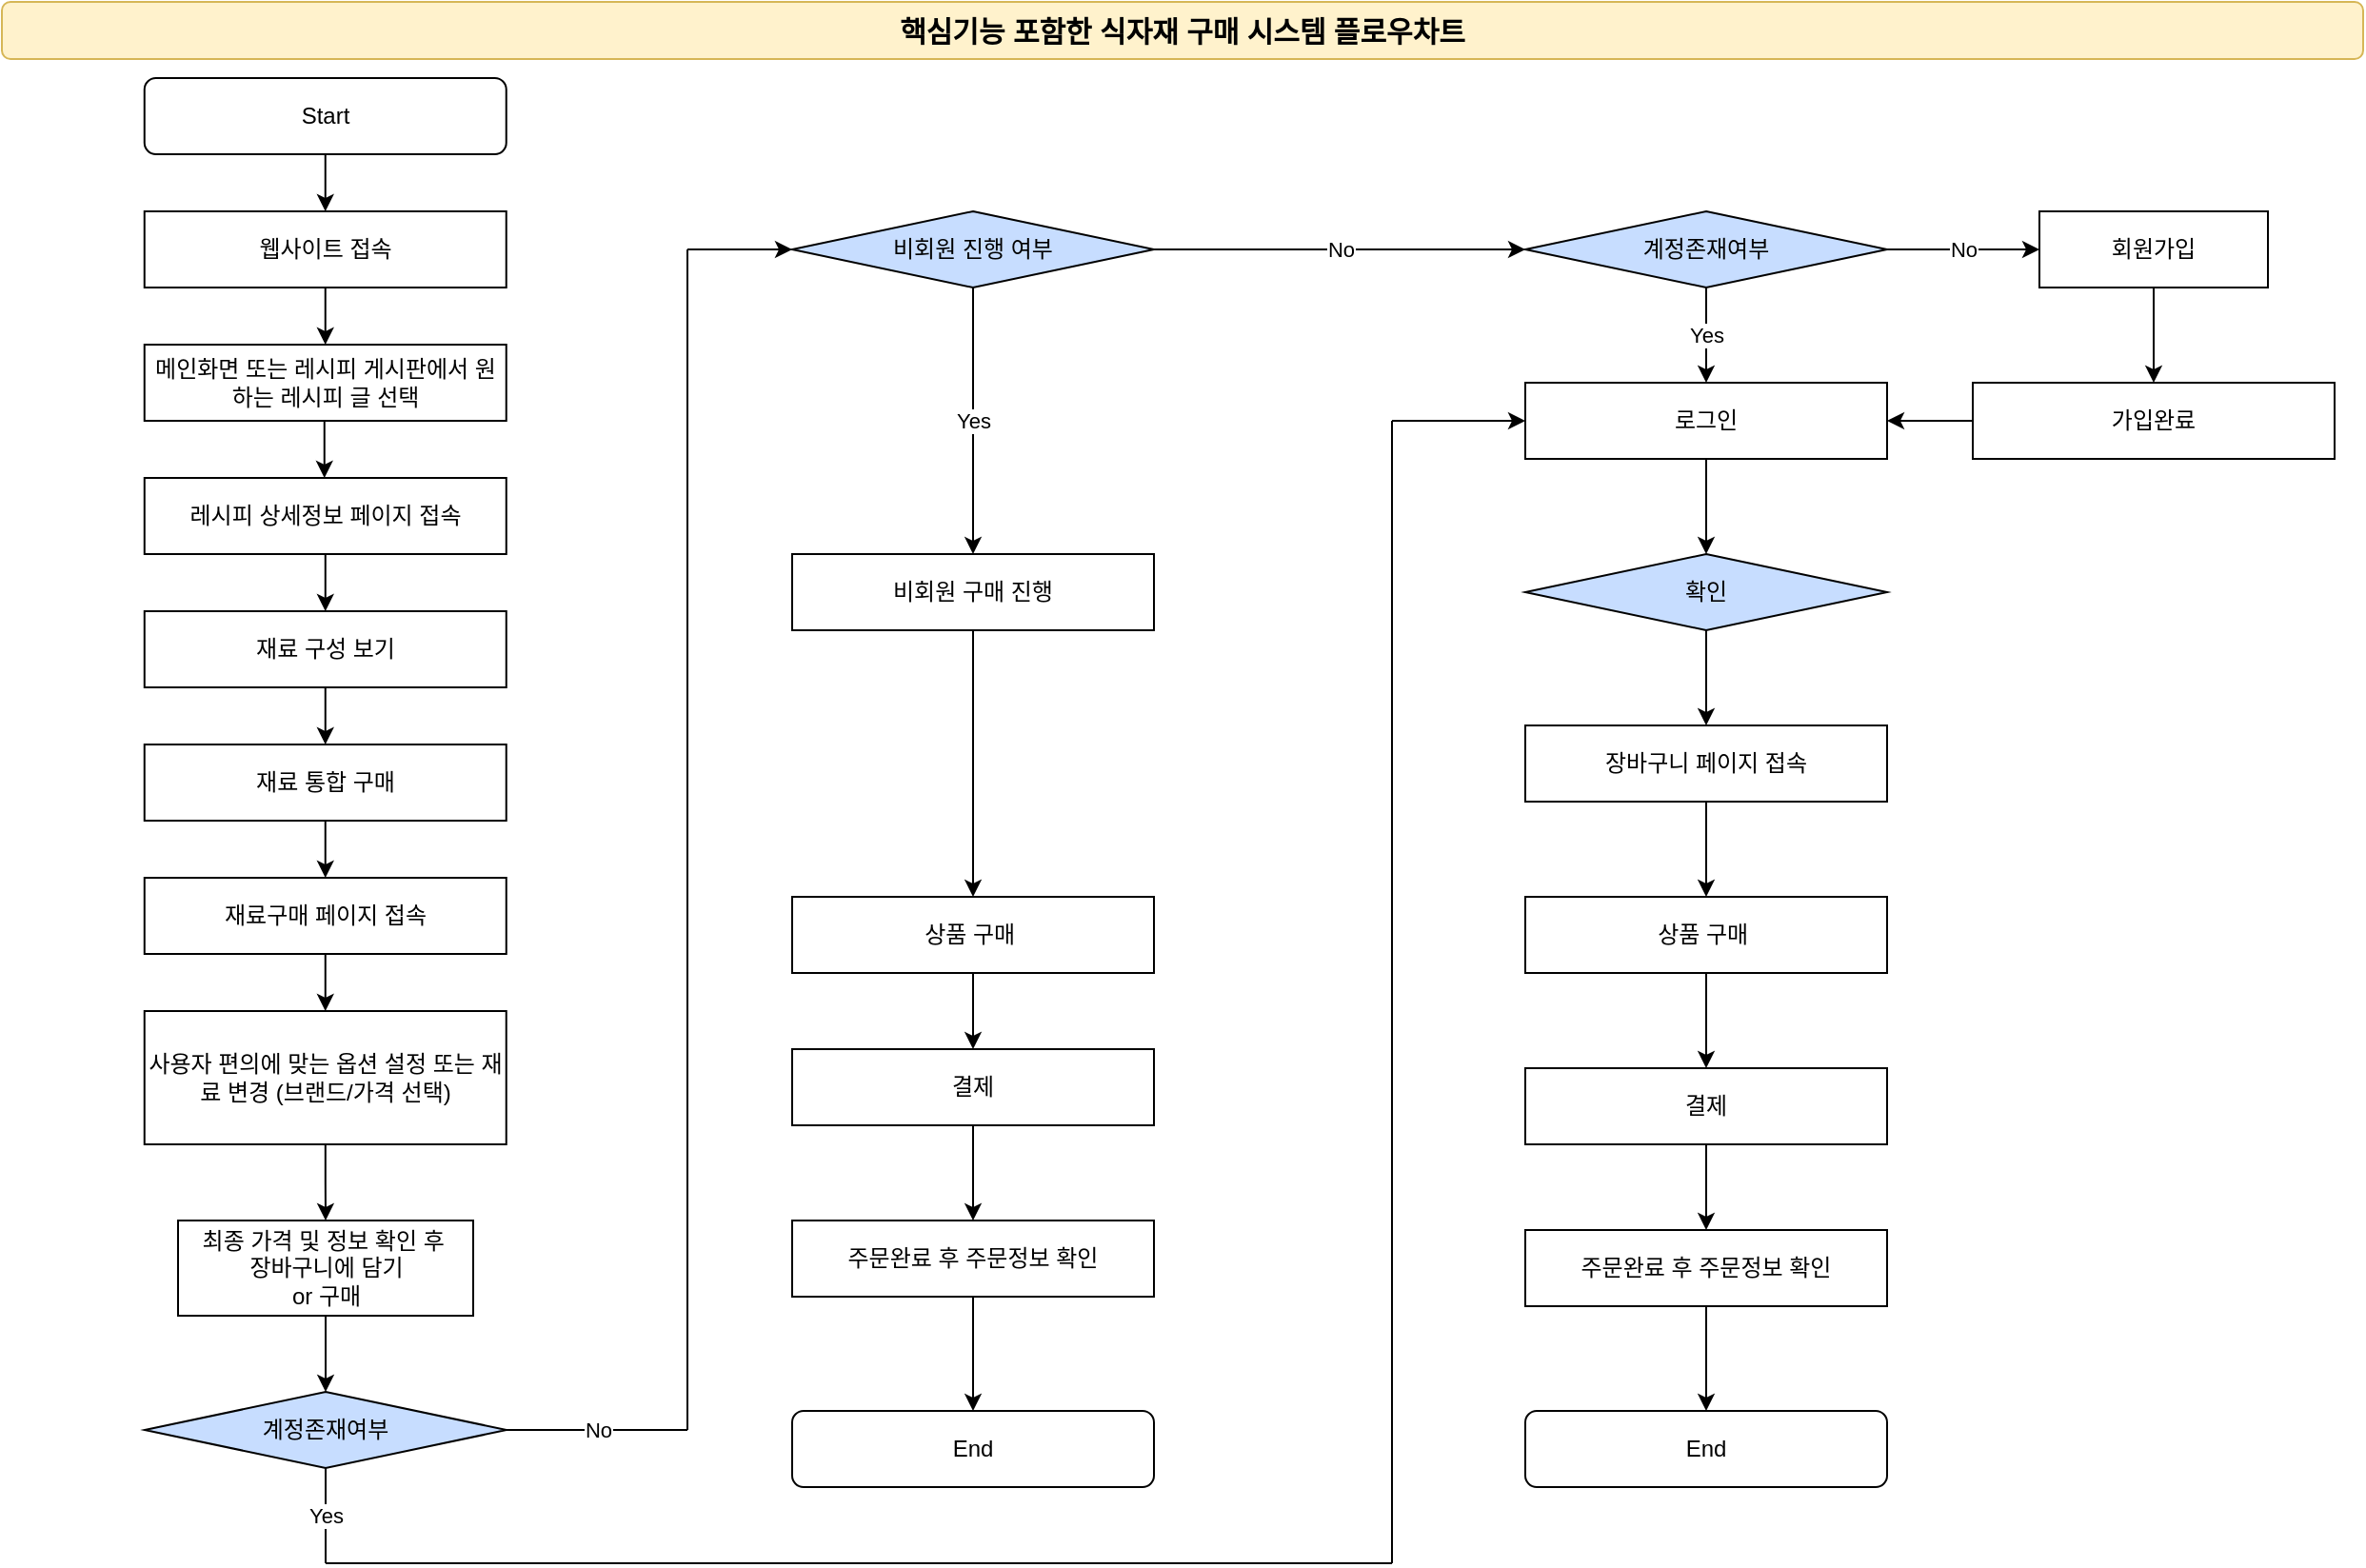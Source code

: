 <mxfile version="25.0.2">
  <diagram name="페이지-1" id="EfS1Gos2fy-ATIKUe4As">
    <mxGraphModel dx="2209" dy="888" grid="1" gridSize="10" guides="1" tooltips="1" connect="1" arrows="1" fold="1" page="1" pageScale="1" pageWidth="700" pageHeight="1000" math="0" shadow="0">
      <root>
        <mxCell id="0" />
        <mxCell id="1" parent="0" />
        <mxCell id="6yk_5HopeCoyOLaYjuqj-57" style="edgeStyle=orthogonalEdgeStyle;rounded=0;orthogonalLoop=1;jettySize=auto;html=1;exitX=0.5;exitY=1;exitDx=0;exitDy=0;entryX=0.5;entryY=0;entryDx=0;entryDy=0;" edge="1" parent="1" source="6yk_5HopeCoyOLaYjuqj-5" target="6yk_5HopeCoyOLaYjuqj-13">
          <mxGeometry relative="1" as="geometry" />
        </mxCell>
        <mxCell id="6yk_5HopeCoyOLaYjuqj-5" value="웹사이트 접속" style="rounded=0;whiteSpace=wrap;html=1;" vertex="1" parent="1">
          <mxGeometry x="-205.13" y="110" width="190" height="40" as="geometry" />
        </mxCell>
        <mxCell id="6yk_5HopeCoyOLaYjuqj-12" value="&lt;b&gt;&lt;font style=&quot;font-size: 15px;&quot;&gt;핵심기능 포함한 식자재 구매 시스템 플로우차트&lt;/font&gt;&lt;/b&gt;" style="rounded=1;whiteSpace=wrap;html=1;fillColor=#fff2cc;strokeColor=#d6b656;" vertex="1" parent="1">
          <mxGeometry x="-280" width="1240" height="30" as="geometry" />
        </mxCell>
        <mxCell id="6yk_5HopeCoyOLaYjuqj-13" value="메인화면 또는 레시피 게시판에서 원하는 레시피 글 선택" style="rounded=0;whiteSpace=wrap;html=1;" vertex="1" parent="1">
          <mxGeometry x="-205.13" y="180" width="190" height="40" as="geometry" />
        </mxCell>
        <mxCell id="6yk_5HopeCoyOLaYjuqj-14" value="레시피 상세정보 페이지 접속" style="rounded=0;whiteSpace=wrap;html=1;" vertex="1" parent="1">
          <mxGeometry x="-205.12" y="250" width="190" height="40" as="geometry" />
        </mxCell>
        <mxCell id="6yk_5HopeCoyOLaYjuqj-15" value="재료 구성 보기" style="rounded=0;whiteSpace=wrap;html=1;" vertex="1" parent="1">
          <mxGeometry x="-205.12" y="320" width="190" height="40" as="geometry" />
        </mxCell>
        <mxCell id="6yk_5HopeCoyOLaYjuqj-16" value="재료 통합 구매" style="rounded=0;whiteSpace=wrap;html=1;" vertex="1" parent="1">
          <mxGeometry x="-205.13" y="390" width="190" height="40" as="geometry" />
        </mxCell>
        <mxCell id="6yk_5HopeCoyOLaYjuqj-17" value="재료구매 페이지 접속" style="rounded=0;whiteSpace=wrap;html=1;" vertex="1" parent="1">
          <mxGeometry x="-205.12" y="460" width="190" height="40" as="geometry" />
        </mxCell>
        <mxCell id="6yk_5HopeCoyOLaYjuqj-78" value="" style="edgeStyle=orthogonalEdgeStyle;rounded=0;orthogonalLoop=1;jettySize=auto;html=1;" edge="1" parent="1" source="6yk_5HopeCoyOLaYjuqj-18" target="6yk_5HopeCoyOLaYjuqj-19">
          <mxGeometry relative="1" as="geometry" />
        </mxCell>
        <mxCell id="6yk_5HopeCoyOLaYjuqj-18" value="사용자 편의에 맞는 옵션 설정 또는 재료 변경 (브랜드/가격 선택)" style="rounded=0;whiteSpace=wrap;html=1;" vertex="1" parent="1">
          <mxGeometry x="-205.13" y="530" width="190" height="70" as="geometry" />
        </mxCell>
        <mxCell id="6yk_5HopeCoyOLaYjuqj-79" value="" style="edgeStyle=orthogonalEdgeStyle;rounded=0;orthogonalLoop=1;jettySize=auto;html=1;" edge="1" parent="1" source="6yk_5HopeCoyOLaYjuqj-19" target="6yk_5HopeCoyOLaYjuqj-43">
          <mxGeometry relative="1" as="geometry" />
        </mxCell>
        <mxCell id="6yk_5HopeCoyOLaYjuqj-19" value="최종 가격 및 정보 확인 후&amp;nbsp;&lt;div&gt;장바구니에 담기 &lt;br&gt;or 구매&lt;/div&gt;" style="rounded=0;whiteSpace=wrap;html=1;" vertex="1" parent="1">
          <mxGeometry x="-187.5" y="640" width="155" height="50" as="geometry" />
        </mxCell>
        <mxCell id="6yk_5HopeCoyOLaYjuqj-123" value="" style="edgeStyle=orthogonalEdgeStyle;rounded=0;orthogonalLoop=1;jettySize=auto;html=1;" edge="1" parent="1" source="6yk_5HopeCoyOLaYjuqj-23" target="6yk_5HopeCoyOLaYjuqj-121">
          <mxGeometry relative="1" as="geometry" />
        </mxCell>
        <mxCell id="6yk_5HopeCoyOLaYjuqj-23" value="장바구니 페이지 접속" style="rounded=0;whiteSpace=wrap;html=1;" vertex="1" parent="1">
          <mxGeometry x="520" y="380" width="190" height="40" as="geometry" />
        </mxCell>
        <mxCell id="6yk_5HopeCoyOLaYjuqj-120" value="" style="edgeStyle=orthogonalEdgeStyle;rounded=0;orthogonalLoop=1;jettySize=auto;html=1;" edge="1" parent="1" source="6yk_5HopeCoyOLaYjuqj-25" target="6yk_5HopeCoyOLaYjuqj-23">
          <mxGeometry relative="1" as="geometry" />
        </mxCell>
        <mxCell id="6yk_5HopeCoyOLaYjuqj-25" value="확인" style="rhombus;whiteSpace=wrap;html=1;fillColor=#C7DDFF;" vertex="1" parent="1">
          <mxGeometry x="520" y="290" width="190" height="40" as="geometry" />
        </mxCell>
        <mxCell id="6yk_5HopeCoyOLaYjuqj-119" value="" style="edgeStyle=orthogonalEdgeStyle;rounded=0;orthogonalLoop=1;jettySize=auto;html=1;" edge="1" parent="1" source="6yk_5HopeCoyOLaYjuqj-36" target="6yk_5HopeCoyOLaYjuqj-25">
          <mxGeometry relative="1" as="geometry" />
        </mxCell>
        <mxCell id="6yk_5HopeCoyOLaYjuqj-36" value="로그인" style="rounded=0;whiteSpace=wrap;html=1;" vertex="1" parent="1">
          <mxGeometry x="520" y="200" width="190" height="40" as="geometry" />
        </mxCell>
        <mxCell id="6yk_5HopeCoyOLaYjuqj-127" value="" style="edgeStyle=orthogonalEdgeStyle;rounded=0;orthogonalLoop=1;jettySize=auto;html=1;" edge="1" parent="1" source="6yk_5HopeCoyOLaYjuqj-37" target="6yk_5HopeCoyOLaYjuqj-126">
          <mxGeometry relative="1" as="geometry" />
        </mxCell>
        <mxCell id="6yk_5HopeCoyOLaYjuqj-37" value="비회원 구매 진행" style="rounded=0;whiteSpace=wrap;html=1;" vertex="1" parent="1">
          <mxGeometry x="135" y="290" width="190" height="40" as="geometry" />
        </mxCell>
        <mxCell id="6yk_5HopeCoyOLaYjuqj-118" value="" style="edgeStyle=orthogonalEdgeStyle;rounded=0;orthogonalLoop=1;jettySize=auto;html=1;" edge="1" parent="1" source="6yk_5HopeCoyOLaYjuqj-38" target="6yk_5HopeCoyOLaYjuqj-36">
          <mxGeometry relative="1" as="geometry" />
        </mxCell>
        <mxCell id="6yk_5HopeCoyOLaYjuqj-38" value="가입완료" style="rounded=0;whiteSpace=wrap;html=1;" vertex="1" parent="1">
          <mxGeometry x="755" y="200" width="190" height="40" as="geometry" />
        </mxCell>
        <mxCell id="6yk_5HopeCoyOLaYjuqj-41" value="Start" style="rounded=1;whiteSpace=wrap;html=1;" vertex="1" parent="1">
          <mxGeometry x="-205.13" y="40" width="190" height="40" as="geometry" />
        </mxCell>
        <mxCell id="6yk_5HopeCoyOLaYjuqj-42" value="End" style="rounded=1;whiteSpace=wrap;html=1;" vertex="1" parent="1">
          <mxGeometry x="520.0" y="740" width="190" height="40" as="geometry" />
        </mxCell>
        <mxCell id="6yk_5HopeCoyOLaYjuqj-43" value="계정존재여부" style="rhombus;whiteSpace=wrap;html=1;fillColor=#C7DDFF;" vertex="1" parent="1">
          <mxGeometry x="-205" y="730" width="190" height="40" as="geometry" />
        </mxCell>
        <mxCell id="6yk_5HopeCoyOLaYjuqj-52" style="edgeStyle=orthogonalEdgeStyle;rounded=0;orthogonalLoop=1;jettySize=auto;html=1;exitX=0.5;exitY=1;exitDx=0;exitDy=0;" edge="1" parent="1" source="6yk_5HopeCoyOLaYjuqj-13" target="6yk_5HopeCoyOLaYjuqj-13">
          <mxGeometry relative="1" as="geometry" />
        </mxCell>
        <mxCell id="6yk_5HopeCoyOLaYjuqj-54" value="" style="endArrow=classic;html=1;rounded=0;exitX=0.5;exitY=1;exitDx=0;exitDy=0;entryX=0.5;entryY=0;entryDx=0;entryDy=0;" edge="1" parent="1" source="6yk_5HopeCoyOLaYjuqj-41" target="6yk_5HopeCoyOLaYjuqj-5">
          <mxGeometry width="50" height="50" relative="1" as="geometry">
            <mxPoint x="270" y="360" as="sourcePoint" />
            <mxPoint x="320" y="310" as="targetPoint" />
          </mxGeometry>
        </mxCell>
        <mxCell id="6yk_5HopeCoyOLaYjuqj-58" style="edgeStyle=orthogonalEdgeStyle;rounded=0;orthogonalLoop=1;jettySize=auto;html=1;exitX=0.5;exitY=1;exitDx=0;exitDy=0;entryX=0.5;entryY=0;entryDx=0;entryDy=0;" edge="1" parent="1">
          <mxGeometry relative="1" as="geometry">
            <mxPoint x="-110.63" y="220" as="sourcePoint" />
            <mxPoint x="-110.63" y="250" as="targetPoint" />
          </mxGeometry>
        </mxCell>
        <mxCell id="6yk_5HopeCoyOLaYjuqj-64" value="" style="endArrow=classic;html=1;rounded=0;exitX=0.5;exitY=1;exitDx=0;exitDy=0;" edge="1" parent="1" source="6yk_5HopeCoyOLaYjuqj-16" target="6yk_5HopeCoyOLaYjuqj-17">
          <mxGeometry width="50" height="50" relative="1" as="geometry">
            <mxPoint x="270" y="360" as="sourcePoint" />
            <mxPoint x="320" y="310" as="targetPoint" />
          </mxGeometry>
        </mxCell>
        <mxCell id="6yk_5HopeCoyOLaYjuqj-66" value="" style="endArrow=classic;html=1;rounded=0;exitX=0.5;exitY=1;exitDx=0;exitDy=0;entryX=0.5;entryY=0;entryDx=0;entryDy=0;" edge="1" parent="1" source="6yk_5HopeCoyOLaYjuqj-14" target="6yk_5HopeCoyOLaYjuqj-15">
          <mxGeometry width="50" height="50" relative="1" as="geometry">
            <mxPoint x="270" y="360" as="sourcePoint" />
            <mxPoint x="320" y="310" as="targetPoint" />
          </mxGeometry>
        </mxCell>
        <mxCell id="6yk_5HopeCoyOLaYjuqj-67" value="" style="endArrow=classic;html=1;rounded=0;exitX=0.5;exitY=1;exitDx=0;exitDy=0;entryX=0.5;entryY=0;entryDx=0;entryDy=0;" edge="1" parent="1" source="6yk_5HopeCoyOLaYjuqj-15" target="6yk_5HopeCoyOLaYjuqj-16">
          <mxGeometry width="50" height="50" relative="1" as="geometry">
            <mxPoint x="270" y="360" as="sourcePoint" />
            <mxPoint x="320" y="310" as="targetPoint" />
          </mxGeometry>
        </mxCell>
        <mxCell id="6yk_5HopeCoyOLaYjuqj-107" value="Yes" style="edgeStyle=orthogonalEdgeStyle;rounded=0;orthogonalLoop=1;jettySize=auto;html=1;entryX=0.5;entryY=0;entryDx=0;entryDy=0;" edge="1" parent="1" source="6yk_5HopeCoyOLaYjuqj-70" target="6yk_5HopeCoyOLaYjuqj-37">
          <mxGeometry relative="1" as="geometry">
            <mxPoint x="230" y="210" as="targetPoint" />
          </mxGeometry>
        </mxCell>
        <mxCell id="6yk_5HopeCoyOLaYjuqj-70" value="비회원 진행 여부" style="rhombus;whiteSpace=wrap;html=1;fillColor=#C7DDFF;" vertex="1" parent="1">
          <mxGeometry x="135" y="110" width="190" height="40" as="geometry" />
        </mxCell>
        <mxCell id="6yk_5HopeCoyOLaYjuqj-73" value="" style="endArrow=classic;html=1;rounded=0;exitX=0.5;exitY=1;exitDx=0;exitDy=0;entryX=0.5;entryY=0;entryDx=0;entryDy=0;" edge="1" parent="1" source="6yk_5HopeCoyOLaYjuqj-17" target="6yk_5HopeCoyOLaYjuqj-18">
          <mxGeometry width="50" height="50" relative="1" as="geometry">
            <mxPoint x="270" y="660" as="sourcePoint" />
            <mxPoint x="320" y="610" as="targetPoint" />
          </mxGeometry>
        </mxCell>
        <mxCell id="6yk_5HopeCoyOLaYjuqj-95" value="No" style="endArrow=none;html=1;rounded=0;exitX=1;exitY=0.5;exitDx=0;exitDy=0;" edge="1" parent="1" source="6yk_5HopeCoyOLaYjuqj-43">
          <mxGeometry width="50" height="50" relative="1" as="geometry">
            <mxPoint x="320" y="410" as="sourcePoint" />
            <mxPoint x="80" y="750" as="targetPoint" />
          </mxGeometry>
        </mxCell>
        <mxCell id="6yk_5HopeCoyOLaYjuqj-96" value="" style="endArrow=none;html=1;rounded=0;" edge="1" parent="1">
          <mxGeometry width="50" height="50" relative="1" as="geometry">
            <mxPoint x="80" y="750" as="sourcePoint" />
            <mxPoint x="80" y="130" as="targetPoint" />
          </mxGeometry>
        </mxCell>
        <mxCell id="6yk_5HopeCoyOLaYjuqj-97" value="" style="endArrow=classic;html=1;rounded=0;entryX=0;entryY=0.5;entryDx=0;entryDy=0;" edge="1" parent="1">
          <mxGeometry width="50" height="50" relative="1" as="geometry">
            <mxPoint x="80" y="130" as="sourcePoint" />
            <mxPoint x="135" y="130" as="targetPoint" />
          </mxGeometry>
        </mxCell>
        <mxCell id="6yk_5HopeCoyOLaYjuqj-104" value="" style="endArrow=none;html=1;rounded=0;" edge="1" parent="1">
          <mxGeometry width="50" height="50" relative="1" as="geometry">
            <mxPoint x="-110" y="820" as="sourcePoint" />
            <mxPoint x="450" y="820" as="targetPoint" />
          </mxGeometry>
        </mxCell>
        <mxCell id="6yk_5HopeCoyOLaYjuqj-108" value="No" style="endArrow=classic;html=1;rounded=0;exitX=1;exitY=0.5;exitDx=0;exitDy=0;" edge="1" parent="1" source="6yk_5HopeCoyOLaYjuqj-70">
          <mxGeometry width="50" height="50" relative="1" as="geometry">
            <mxPoint x="410" y="560" as="sourcePoint" />
            <mxPoint x="520" y="130" as="targetPoint" />
          </mxGeometry>
        </mxCell>
        <mxCell id="6yk_5HopeCoyOLaYjuqj-110" value="Yes" style="endArrow=none;html=1;rounded=0;exitX=0.5;exitY=1;exitDx=0;exitDy=0;" edge="1" parent="1" source="6yk_5HopeCoyOLaYjuqj-43">
          <mxGeometry width="50" height="50" relative="1" as="geometry">
            <mxPoint x="410" y="560" as="sourcePoint" />
            <mxPoint x="-110" y="820" as="targetPoint" />
          </mxGeometry>
        </mxCell>
        <mxCell id="6yk_5HopeCoyOLaYjuqj-114" value="Yes" style="edgeStyle=orthogonalEdgeStyle;rounded=0;orthogonalLoop=1;jettySize=auto;html=1;" edge="1" parent="1" source="6yk_5HopeCoyOLaYjuqj-112" target="6yk_5HopeCoyOLaYjuqj-36">
          <mxGeometry relative="1" as="geometry" />
        </mxCell>
        <mxCell id="6yk_5HopeCoyOLaYjuqj-116" value="No" style="edgeStyle=orthogonalEdgeStyle;rounded=0;orthogonalLoop=1;jettySize=auto;html=1;" edge="1" parent="1" source="6yk_5HopeCoyOLaYjuqj-112" target="6yk_5HopeCoyOLaYjuqj-115">
          <mxGeometry relative="1" as="geometry" />
        </mxCell>
        <mxCell id="6yk_5HopeCoyOLaYjuqj-112" value="계정존재여부" style="rhombus;whiteSpace=wrap;html=1;fillColor=#C7DDFF;" vertex="1" parent="1">
          <mxGeometry x="520" y="110" width="190" height="40" as="geometry" />
        </mxCell>
        <mxCell id="6yk_5HopeCoyOLaYjuqj-117" value="" style="edgeStyle=orthogonalEdgeStyle;rounded=0;orthogonalLoop=1;jettySize=auto;html=1;" edge="1" parent="1" source="6yk_5HopeCoyOLaYjuqj-115" target="6yk_5HopeCoyOLaYjuqj-38">
          <mxGeometry relative="1" as="geometry" />
        </mxCell>
        <mxCell id="6yk_5HopeCoyOLaYjuqj-115" value="회원가입" style="rounded=0;whiteSpace=wrap;html=1;" vertex="1" parent="1">
          <mxGeometry x="790" y="110" width="120" height="40" as="geometry" />
        </mxCell>
        <mxCell id="6yk_5HopeCoyOLaYjuqj-124" value="" style="edgeStyle=orthogonalEdgeStyle;rounded=0;orthogonalLoop=1;jettySize=auto;html=1;" edge="1" parent="1" source="6yk_5HopeCoyOLaYjuqj-121" target="6yk_5HopeCoyOLaYjuqj-122">
          <mxGeometry relative="1" as="geometry" />
        </mxCell>
        <mxCell id="6yk_5HopeCoyOLaYjuqj-121" value="상품 구매&amp;nbsp;" style="rounded=0;whiteSpace=wrap;html=1;" vertex="1" parent="1">
          <mxGeometry x="520" y="470" width="190" height="40" as="geometry" />
        </mxCell>
        <mxCell id="6yk_5HopeCoyOLaYjuqj-134" value="" style="edgeStyle=orthogonalEdgeStyle;rounded=0;orthogonalLoop=1;jettySize=auto;html=1;" edge="1" parent="1" source="6yk_5HopeCoyOLaYjuqj-122" target="6yk_5HopeCoyOLaYjuqj-133">
          <mxGeometry relative="1" as="geometry" />
        </mxCell>
        <mxCell id="6yk_5HopeCoyOLaYjuqj-122" value="결제" style="rounded=0;whiteSpace=wrap;html=1;" vertex="1" parent="1">
          <mxGeometry x="520" y="560" width="190" height="40" as="geometry" />
        </mxCell>
        <mxCell id="6yk_5HopeCoyOLaYjuqj-125" value="" style="endArrow=none;html=1;rounded=0;" edge="1" parent="1">
          <mxGeometry width="50" height="50" relative="1" as="geometry">
            <mxPoint x="450" y="820" as="sourcePoint" />
            <mxPoint x="450" y="220" as="targetPoint" />
          </mxGeometry>
        </mxCell>
        <mxCell id="6yk_5HopeCoyOLaYjuqj-129" value="" style="edgeStyle=orthogonalEdgeStyle;rounded=0;orthogonalLoop=1;jettySize=auto;html=1;" edge="1" parent="1" source="6yk_5HopeCoyOLaYjuqj-126" target="6yk_5HopeCoyOLaYjuqj-128">
          <mxGeometry relative="1" as="geometry" />
        </mxCell>
        <mxCell id="6yk_5HopeCoyOLaYjuqj-126" value="상품 구매&amp;nbsp;" style="rounded=0;whiteSpace=wrap;html=1;" vertex="1" parent="1">
          <mxGeometry x="135" y="470" width="190" height="40" as="geometry" />
        </mxCell>
        <mxCell id="6yk_5HopeCoyOLaYjuqj-131" value="" style="edgeStyle=orthogonalEdgeStyle;rounded=0;orthogonalLoop=1;jettySize=auto;html=1;" edge="1" parent="1" source="6yk_5HopeCoyOLaYjuqj-128" target="6yk_5HopeCoyOLaYjuqj-130">
          <mxGeometry relative="1" as="geometry" />
        </mxCell>
        <mxCell id="6yk_5HopeCoyOLaYjuqj-128" value="결제" style="rounded=0;whiteSpace=wrap;html=1;" vertex="1" parent="1">
          <mxGeometry x="135" y="550" width="190" height="40" as="geometry" />
        </mxCell>
        <mxCell id="6yk_5HopeCoyOLaYjuqj-145" value="" style="edgeStyle=orthogonalEdgeStyle;rounded=0;orthogonalLoop=1;jettySize=auto;html=1;entryX=0.5;entryY=0;entryDx=0;entryDy=0;" edge="1" parent="1" source="6yk_5HopeCoyOLaYjuqj-130" target="6yk_5HopeCoyOLaYjuqj-143">
          <mxGeometry relative="1" as="geometry">
            <mxPoint x="230" y="600" as="targetPoint" />
          </mxGeometry>
        </mxCell>
        <mxCell id="6yk_5HopeCoyOLaYjuqj-130" value="주문완료 후 주문정보 확인" style="rounded=0;whiteSpace=wrap;html=1;" vertex="1" parent="1">
          <mxGeometry x="135" y="640" width="190" height="40" as="geometry" />
        </mxCell>
        <mxCell id="6yk_5HopeCoyOLaYjuqj-142" value="" style="edgeStyle=orthogonalEdgeStyle;rounded=0;orthogonalLoop=1;jettySize=auto;html=1;" edge="1" parent="1" source="6yk_5HopeCoyOLaYjuqj-133" target="6yk_5HopeCoyOLaYjuqj-42">
          <mxGeometry relative="1" as="geometry" />
        </mxCell>
        <mxCell id="6yk_5HopeCoyOLaYjuqj-133" value="주문완료 후 주문정보 확인" style="rounded=0;whiteSpace=wrap;html=1;" vertex="1" parent="1">
          <mxGeometry x="520" y="645" width="190" height="40" as="geometry" />
        </mxCell>
        <mxCell id="6yk_5HopeCoyOLaYjuqj-137" value="" style="endArrow=classic;html=1;rounded=0;entryX=0;entryY=0.5;entryDx=0;entryDy=0;" edge="1" parent="1" target="6yk_5HopeCoyOLaYjuqj-36">
          <mxGeometry width="50" height="50" relative="1" as="geometry">
            <mxPoint x="450" y="220" as="sourcePoint" />
            <mxPoint x="460" y="410" as="targetPoint" />
          </mxGeometry>
        </mxCell>
        <mxCell id="6yk_5HopeCoyOLaYjuqj-143" value="End" style="rounded=1;whiteSpace=wrap;html=1;" vertex="1" parent="1">
          <mxGeometry x="135.0" y="740" width="190" height="40" as="geometry" />
        </mxCell>
      </root>
    </mxGraphModel>
  </diagram>
</mxfile>
